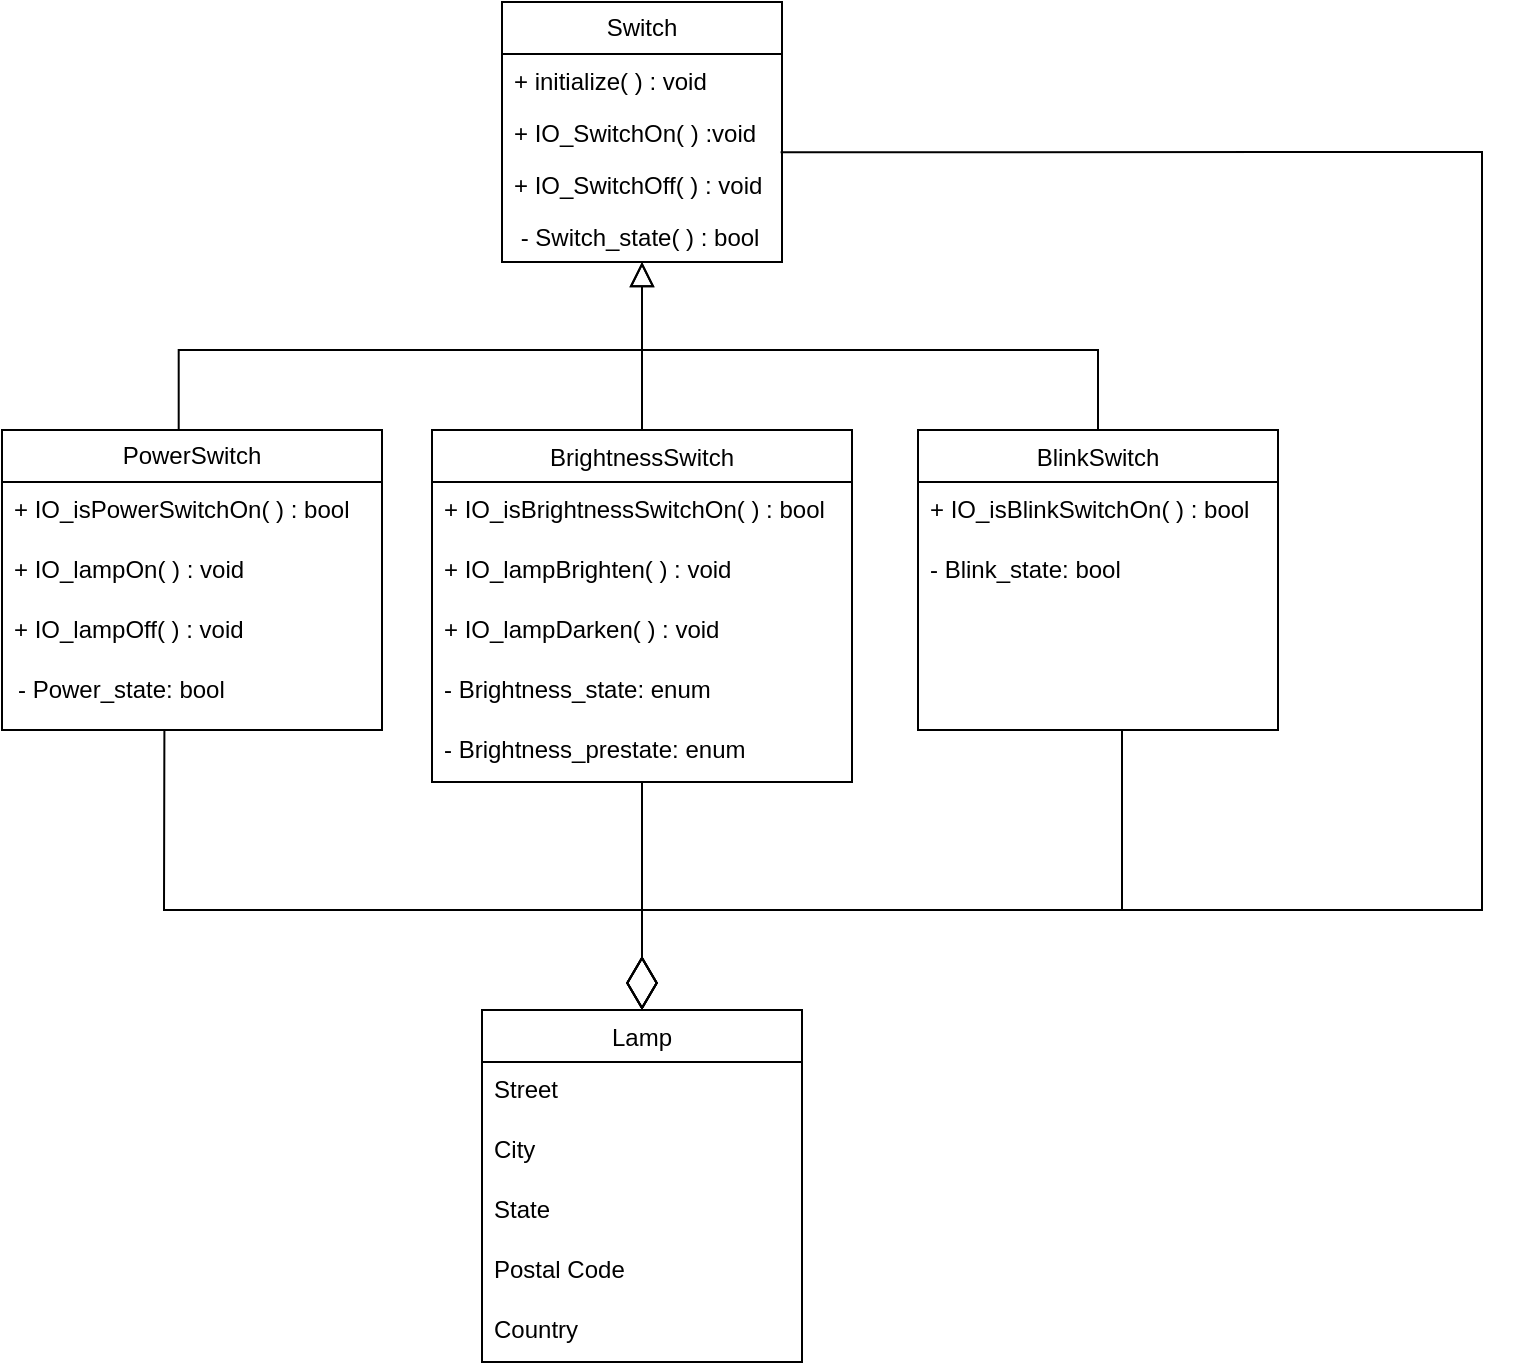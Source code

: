 <mxfile version="21.1.4" type="github">
  <diagram id="C5RBs43oDa-KdzZeNtuy" name="Page-1">
    <mxGraphModel dx="1299" dy="870" grid="1" gridSize="10" guides="1" tooltips="1" connect="1" arrows="1" fold="1" page="1" pageScale="1" pageWidth="827" pageHeight="1169" math="0" shadow="0">
      <root>
        <mxCell id="WIyWlLk6GJQsqaUBKTNV-0" />
        <mxCell id="WIyWlLk6GJQsqaUBKTNV-1" parent="WIyWlLk6GJQsqaUBKTNV-0" />
        <mxCell id="zkfFHV4jXpPFQw0GAbJ--6" value="BrightnessSwitch" style="swimlane;fontStyle=0;align=center;verticalAlign=top;childLayout=stackLayout;horizontal=1;startSize=26;horizontalStack=0;resizeParent=1;resizeLast=0;collapsible=1;marginBottom=0;rounded=0;shadow=0;strokeWidth=1;" parent="WIyWlLk6GJQsqaUBKTNV-1" vertex="1">
          <mxGeometry x="215" y="360" width="210" height="176" as="geometry">
            <mxRectangle x="130" y="380" width="160" height="26" as="alternateBounds" />
          </mxGeometry>
        </mxCell>
        <mxCell id="zkfFHV4jXpPFQw0GAbJ--7" value="+ IO_isBrightnessSwitchOn( ) : bool" style="text;align=left;verticalAlign=top;spacingLeft=4;spacingRight=4;overflow=hidden;rotatable=0;points=[[0,0.5],[1,0.5]];portConstraint=eastwest;" parent="zkfFHV4jXpPFQw0GAbJ--6" vertex="1">
          <mxGeometry y="26" width="210" height="30" as="geometry" />
        </mxCell>
        <mxCell id="zkfFHV4jXpPFQw0GAbJ--8" value="+ IO_lampBrighten( ) : void" style="text;align=left;verticalAlign=top;spacingLeft=4;spacingRight=4;overflow=hidden;rotatable=0;points=[[0,0.5],[1,0.5]];portConstraint=eastwest;rounded=0;shadow=0;html=0;" parent="zkfFHV4jXpPFQw0GAbJ--6" vertex="1">
          <mxGeometry y="56" width="210" height="30" as="geometry" />
        </mxCell>
        <mxCell id="-ukCLt8GWqUobojzLSBE-21" value="+ IO_lampDarken( ) : void" style="text;align=left;verticalAlign=top;spacingLeft=4;spacingRight=4;overflow=hidden;rotatable=0;points=[[0,0.5],[1,0.5]];portConstraint=eastwest;rounded=0;shadow=0;html=0;" vertex="1" parent="zkfFHV4jXpPFQw0GAbJ--6">
          <mxGeometry y="86" width="210" height="30" as="geometry" />
        </mxCell>
        <mxCell id="zkfFHV4jXpPFQw0GAbJ--11" value="- Brightness_state: enum" style="text;align=left;verticalAlign=top;spacingLeft=4;spacingRight=4;overflow=hidden;rotatable=0;points=[[0,0.5],[1,0.5]];portConstraint=eastwest;" parent="zkfFHV4jXpPFQw0GAbJ--6" vertex="1">
          <mxGeometry y="116" width="210" height="30" as="geometry" />
        </mxCell>
        <mxCell id="-ukCLt8GWqUobojzLSBE-37" value="- Brightness_prestate: enum" style="text;align=left;verticalAlign=top;spacingLeft=4;spacingRight=4;overflow=hidden;rotatable=0;points=[[0,0.5],[1,0.5]];portConstraint=eastwest;" vertex="1" parent="zkfFHV4jXpPFQw0GAbJ--6">
          <mxGeometry y="146" width="210" height="30" as="geometry" />
        </mxCell>
        <mxCell id="zkfFHV4jXpPFQw0GAbJ--12" value="" style="endArrow=block;endSize=10;endFill=0;shadow=0;strokeWidth=1;rounded=0;edgeStyle=elbowEdgeStyle;elbow=vertical;exitX=0.465;exitY=-0.003;exitDx=0;exitDy=0;exitPerimeter=0;" parent="WIyWlLk6GJQsqaUBKTNV-1" source="-ukCLt8GWqUobojzLSBE-1" edge="1">
          <mxGeometry width="160" relative="1" as="geometry">
            <mxPoint x="316" y="203" as="sourcePoint" />
            <mxPoint x="320" y="276" as="targetPoint" />
            <Array as="points">
              <mxPoint x="320" y="320" />
              <mxPoint x="320" y="310" />
              <mxPoint x="280" y="320" />
            </Array>
          </mxGeometry>
        </mxCell>
        <mxCell id="zkfFHV4jXpPFQw0GAbJ--13" value="BlinkSwitch" style="swimlane;fontStyle=0;align=center;verticalAlign=top;childLayout=stackLayout;horizontal=1;startSize=26;horizontalStack=0;resizeParent=1;resizeLast=0;collapsible=1;marginBottom=0;rounded=0;shadow=0;strokeWidth=1;" parent="WIyWlLk6GJQsqaUBKTNV-1" vertex="1">
          <mxGeometry x="458" y="360" width="180" height="150" as="geometry">
            <mxRectangle x="330" y="360" width="170" height="26" as="alternateBounds" />
          </mxGeometry>
        </mxCell>
        <mxCell id="zkfFHV4jXpPFQw0GAbJ--14" value="+ IO_isBlinkSwitchOn( ) : bool" style="text;align=left;verticalAlign=top;spacingLeft=4;spacingRight=4;overflow=hidden;rotatable=0;points=[[0,0.5],[1,0.5]];portConstraint=eastwest;" parent="zkfFHV4jXpPFQw0GAbJ--13" vertex="1">
          <mxGeometry y="26" width="180" height="30" as="geometry" />
        </mxCell>
        <mxCell id="-ukCLt8GWqUobojzLSBE-22" value="- Blink_state: bool" style="text;align=left;verticalAlign=top;spacingLeft=4;spacingRight=4;overflow=hidden;rotatable=0;points=[[0,0.5],[1,0.5]];portConstraint=eastwest;" vertex="1" parent="zkfFHV4jXpPFQw0GAbJ--13">
          <mxGeometry y="56" width="180" height="30" as="geometry" />
        </mxCell>
        <mxCell id="zkfFHV4jXpPFQw0GAbJ--16" value="" style="endArrow=block;endSize=10;endFill=0;shadow=0;strokeWidth=1;rounded=0;edgeStyle=elbowEdgeStyle;elbow=vertical;" parent="WIyWlLk6GJQsqaUBKTNV-1" source="zkfFHV4jXpPFQw0GAbJ--13" edge="1">
          <mxGeometry width="160" relative="1" as="geometry">
            <mxPoint x="326" y="373" as="sourcePoint" />
            <mxPoint x="320" y="276" as="targetPoint" />
            <Array as="points">
              <mxPoint x="430" y="320" />
            </Array>
          </mxGeometry>
        </mxCell>
        <mxCell id="zkfFHV4jXpPFQw0GAbJ--17" value="Lamp" style="swimlane;fontStyle=0;align=center;verticalAlign=top;childLayout=stackLayout;horizontal=1;startSize=26;horizontalStack=0;resizeParent=1;resizeLast=0;collapsible=1;marginBottom=0;rounded=0;shadow=0;strokeWidth=1;" parent="WIyWlLk6GJQsqaUBKTNV-1" vertex="1">
          <mxGeometry x="240" y="650" width="160" height="176" as="geometry">
            <mxRectangle x="550" y="140" width="160" height="26" as="alternateBounds" />
          </mxGeometry>
        </mxCell>
        <mxCell id="zkfFHV4jXpPFQw0GAbJ--18" value="Street" style="text;align=left;verticalAlign=top;spacingLeft=4;spacingRight=4;overflow=hidden;rotatable=0;points=[[0,0.5],[1,0.5]];portConstraint=eastwest;" parent="zkfFHV4jXpPFQw0GAbJ--17" vertex="1">
          <mxGeometry y="26" width="160" height="30" as="geometry" />
        </mxCell>
        <mxCell id="zkfFHV4jXpPFQw0GAbJ--19" value="City" style="text;align=left;verticalAlign=top;spacingLeft=4;spacingRight=4;overflow=hidden;rotatable=0;points=[[0,0.5],[1,0.5]];portConstraint=eastwest;rounded=0;shadow=0;html=0;" parent="zkfFHV4jXpPFQw0GAbJ--17" vertex="1">
          <mxGeometry y="56" width="160" height="30" as="geometry" />
        </mxCell>
        <mxCell id="zkfFHV4jXpPFQw0GAbJ--20" value="State" style="text;align=left;verticalAlign=top;spacingLeft=4;spacingRight=4;overflow=hidden;rotatable=0;points=[[0,0.5],[1,0.5]];portConstraint=eastwest;rounded=0;shadow=0;html=0;" parent="zkfFHV4jXpPFQw0GAbJ--17" vertex="1">
          <mxGeometry y="86" width="160" height="30" as="geometry" />
        </mxCell>
        <mxCell id="zkfFHV4jXpPFQw0GAbJ--21" value="Postal Code" style="text;align=left;verticalAlign=top;spacingLeft=4;spacingRight=4;overflow=hidden;rotatable=0;points=[[0,0.5],[1,0.5]];portConstraint=eastwest;rounded=0;shadow=0;html=0;" parent="zkfFHV4jXpPFQw0GAbJ--17" vertex="1">
          <mxGeometry y="116" width="160" height="30" as="geometry" />
        </mxCell>
        <mxCell id="zkfFHV4jXpPFQw0GAbJ--22" value="Country" style="text;align=left;verticalAlign=top;spacingLeft=4;spacingRight=4;overflow=hidden;rotatable=0;points=[[0,0.5],[1,0.5]];portConstraint=eastwest;rounded=0;shadow=0;html=0;" parent="zkfFHV4jXpPFQw0GAbJ--17" vertex="1">
          <mxGeometry y="146" width="160" height="30" as="geometry" />
        </mxCell>
        <mxCell id="-ukCLt8GWqUobojzLSBE-1" value="PowerSwitch" style="swimlane;fontStyle=0;childLayout=stackLayout;horizontal=1;startSize=26;fillColor=none;horizontalStack=0;resizeParent=2;resizeParentMax=0;resizeLast=0;collapsible=1;marginBottom=0;whiteSpace=wrap;html=1;" vertex="1" parent="WIyWlLk6GJQsqaUBKTNV-1">
          <mxGeometry y="360" width="190" height="150" as="geometry">
            <mxRectangle x="30" y="360" width="70" height="30" as="alternateBounds" />
          </mxGeometry>
        </mxCell>
        <mxCell id="-ukCLt8GWqUobojzLSBE-2" value="+ IO_isPowerSwitchOn( ) : bool" style="text;strokeColor=none;fillColor=none;align=left;verticalAlign=top;spacingLeft=4;spacingRight=4;overflow=hidden;rotatable=0;points=[[0,0.5],[1,0.5]];portConstraint=eastwest;whiteSpace=wrap;html=1;" vertex="1" parent="-ukCLt8GWqUobojzLSBE-1">
          <mxGeometry y="26" width="190" height="30" as="geometry" />
        </mxCell>
        <mxCell id="-ukCLt8GWqUobojzLSBE-3" value="+ IO_lampOn( ) : void" style="text;strokeColor=none;fillColor=none;align=left;verticalAlign=top;spacingLeft=4;spacingRight=4;overflow=hidden;rotatable=0;points=[[0,0.5],[1,0.5]];portConstraint=eastwest;whiteSpace=wrap;html=1;" vertex="1" parent="-ukCLt8GWqUobojzLSBE-1">
          <mxGeometry y="56" width="190" height="30" as="geometry" />
        </mxCell>
        <mxCell id="-ukCLt8GWqUobojzLSBE-4" value="+ IO_lampOff( ) : void" style="text;strokeColor=none;fillColor=none;align=left;verticalAlign=top;spacingLeft=4;spacingRight=4;overflow=hidden;rotatable=0;points=[[0,0.5],[1,0.5]];portConstraint=eastwest;whiteSpace=wrap;html=1;" vertex="1" parent="-ukCLt8GWqUobojzLSBE-1">
          <mxGeometry y="86" width="190" height="30" as="geometry" />
        </mxCell>
        <mxCell id="-ukCLt8GWqUobojzLSBE-5" value="" style="endArrow=none;html=1;rounded=0;entryX=0.5;entryY=0;entryDx=0;entryDy=0;" edge="1" parent="WIyWlLk6GJQsqaUBKTNV-1" target="zkfFHV4jXpPFQw0GAbJ--6">
          <mxGeometry width="50" height="50" relative="1" as="geometry">
            <mxPoint x="320" y="320" as="sourcePoint" />
            <mxPoint x="420" y="270" as="targetPoint" />
            <Array as="points" />
          </mxGeometry>
        </mxCell>
        <mxCell id="-ukCLt8GWqUobojzLSBE-15" value="- Power_state: bool&amp;nbsp;" style="text;strokeColor=none;fillColor=none;align=left;verticalAlign=top;spacingLeft=4;spacingRight=4;overflow=hidden;rotatable=0;points=[[0,0.5],[1,0.5]];portConstraint=eastwest;whiteSpace=wrap;html=1;" vertex="1" parent="WIyWlLk6GJQsqaUBKTNV-1">
          <mxGeometry x="2" y="476" width="180" height="30" as="geometry" />
        </mxCell>
        <mxCell id="-ukCLt8GWqUobojzLSBE-28" value="Switch" style="swimlane;fontStyle=0;childLayout=stackLayout;horizontal=1;startSize=26;fillColor=none;horizontalStack=0;resizeParent=1;resizeParentMax=0;resizeLast=0;collapsible=1;marginBottom=0;whiteSpace=wrap;html=1;" vertex="1" parent="WIyWlLk6GJQsqaUBKTNV-1">
          <mxGeometry x="250" y="146" width="140" height="130" as="geometry" />
        </mxCell>
        <mxCell id="-ukCLt8GWqUobojzLSBE-29" value="+ initialize( ) : void" style="text;strokeColor=none;fillColor=none;align=left;verticalAlign=top;spacingLeft=4;spacingRight=4;overflow=hidden;rotatable=0;points=[[0,0.5],[1,0.5]];portConstraint=eastwest;whiteSpace=wrap;html=1;" vertex="1" parent="-ukCLt8GWqUobojzLSBE-28">
          <mxGeometry y="26" width="140" height="26" as="geometry" />
        </mxCell>
        <mxCell id="-ukCLt8GWqUobojzLSBE-30" value="+ IO_SwitchOn( ) :void" style="text;strokeColor=none;fillColor=none;align=left;verticalAlign=top;spacingLeft=4;spacingRight=4;overflow=hidden;rotatable=0;points=[[0,0.5],[1,0.5]];portConstraint=eastwest;whiteSpace=wrap;html=1;" vertex="1" parent="-ukCLt8GWqUobojzLSBE-28">
          <mxGeometry y="52" width="140" height="26" as="geometry" />
        </mxCell>
        <mxCell id="-ukCLt8GWqUobojzLSBE-31" value="+ IO_SwitchOff( ) : void" style="text;strokeColor=none;fillColor=none;align=left;verticalAlign=top;spacingLeft=4;spacingRight=4;overflow=hidden;rotatable=0;points=[[0,0.5],[1,0.5]];portConstraint=eastwest;whiteSpace=wrap;html=1;" vertex="1" parent="-ukCLt8GWqUobojzLSBE-28">
          <mxGeometry y="78" width="140" height="26" as="geometry" />
        </mxCell>
        <mxCell id="-ukCLt8GWqUobojzLSBE-32" value="&amp;nbsp;- Switch_state( ) : bool" style="text;strokeColor=none;fillColor=none;align=left;verticalAlign=top;spacingLeft=4;spacingRight=4;overflow=hidden;rotatable=0;points=[[0,0.5],[1,0.5]];portConstraint=eastwest;whiteSpace=wrap;html=1;" vertex="1" parent="-ukCLt8GWqUobojzLSBE-28">
          <mxGeometry y="104" width="140" height="26" as="geometry" />
        </mxCell>
        <mxCell id="-ukCLt8GWqUobojzLSBE-33" value="" style="endArrow=diamondThin;endFill=0;endSize=24;html=1;rounded=0;exitX=0.995;exitY=0.89;exitDx=0;exitDy=0;exitPerimeter=0;" edge="1" parent="WIyWlLk6GJQsqaUBKTNV-1" source="-ukCLt8GWqUobojzLSBE-30">
          <mxGeometry width="160" relative="1" as="geometry">
            <mxPoint x="400" y="220" as="sourcePoint" />
            <mxPoint x="320" y="650" as="targetPoint" />
            <Array as="points">
              <mxPoint x="740" y="221" />
              <mxPoint x="740" y="600" />
              <mxPoint x="630" y="600" />
              <mxPoint x="320" y="600" />
            </Array>
          </mxGeometry>
        </mxCell>
        <mxCell id="-ukCLt8GWqUobojzLSBE-34" value="" style="endArrow=diamondThin;endFill=0;endSize=24;html=1;rounded=0;fontFamily=Helvetica;fontSize=12;fontColor=default;" edge="1" parent="WIyWlLk6GJQsqaUBKTNV-1">
          <mxGeometry width="160" relative="1" as="geometry">
            <mxPoint x="560" y="510" as="sourcePoint" />
            <mxPoint x="320" y="650" as="targetPoint" />
            <Array as="points">
              <mxPoint x="560" y="600" />
              <mxPoint x="320" y="600" />
            </Array>
          </mxGeometry>
        </mxCell>
        <mxCell id="-ukCLt8GWqUobojzLSBE-35" value="" style="endArrow=diamondThin;endFill=0;endSize=24;html=1;rounded=0;fontFamily=Helvetica;fontSize=12;fontColor=default;exitX=0.44;exitY=1.124;exitDx=0;exitDy=0;exitPerimeter=0;" edge="1" parent="WIyWlLk6GJQsqaUBKTNV-1" source="-ukCLt8GWqUobojzLSBE-15">
          <mxGeometry width="160" relative="1" as="geometry">
            <mxPoint x="150" y="620" as="sourcePoint" />
            <mxPoint x="320" y="650" as="targetPoint" />
            <Array as="points">
              <mxPoint x="81" y="600" />
              <mxPoint x="320" y="600" />
            </Array>
          </mxGeometry>
        </mxCell>
        <mxCell id="-ukCLt8GWqUobojzLSBE-36" value="" style="endArrow=diamondThin;endFill=0;endSize=24;html=1;rounded=0;fontFamily=Helvetica;fontSize=12;fontColor=default;entryX=0.5;entryY=0;entryDx=0;entryDy=0;exitX=0.5;exitY=1;exitDx=0;exitDy=0;" edge="1" parent="WIyWlLk6GJQsqaUBKTNV-1" source="zkfFHV4jXpPFQw0GAbJ--6" target="zkfFHV4jXpPFQw0GAbJ--17">
          <mxGeometry width="160" relative="1" as="geometry">
            <mxPoint x="320" y="540" as="sourcePoint" />
            <mxPoint x="300" y="630" as="targetPoint" />
          </mxGeometry>
        </mxCell>
      </root>
    </mxGraphModel>
  </diagram>
</mxfile>
